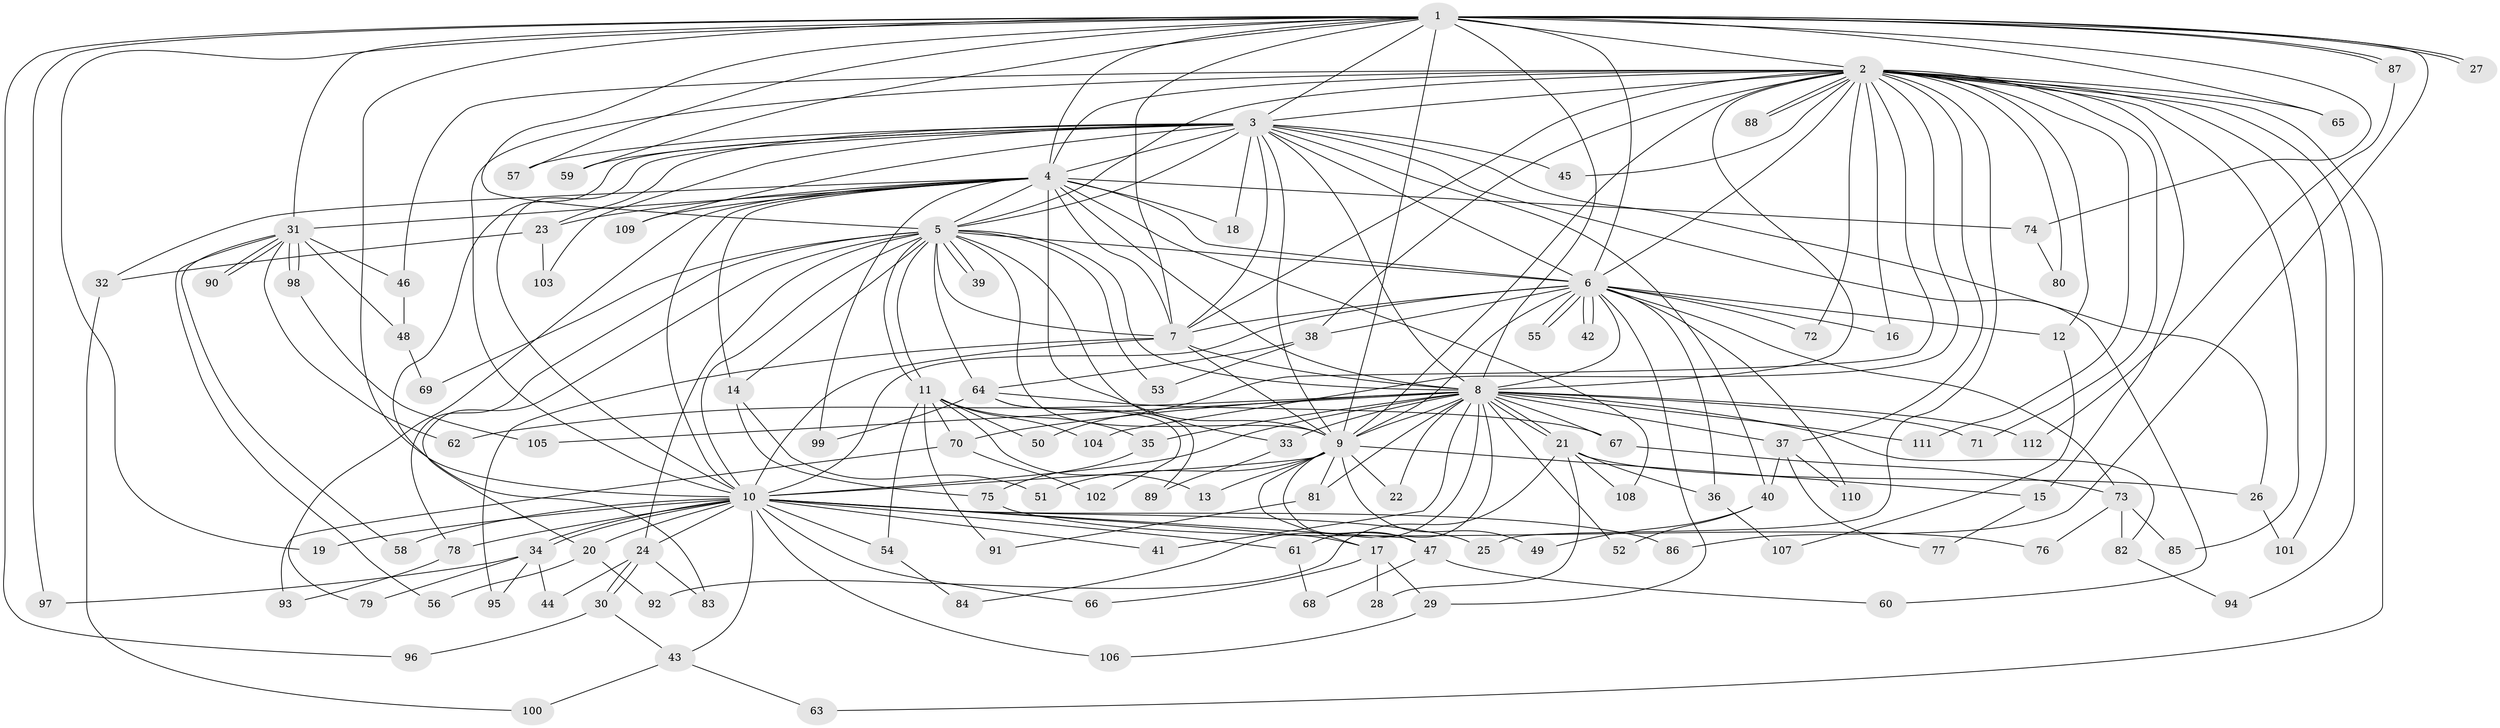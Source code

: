 // Generated by graph-tools (version 1.1) at 2025/25/03/09/25 03:25:46]
// undirected, 112 vertices, 249 edges
graph export_dot {
graph [start="1"]
  node [color=gray90,style=filled];
  1;
  2;
  3;
  4;
  5;
  6;
  7;
  8;
  9;
  10;
  11;
  12;
  13;
  14;
  15;
  16;
  17;
  18;
  19;
  20;
  21;
  22;
  23;
  24;
  25;
  26;
  27;
  28;
  29;
  30;
  31;
  32;
  33;
  34;
  35;
  36;
  37;
  38;
  39;
  40;
  41;
  42;
  43;
  44;
  45;
  46;
  47;
  48;
  49;
  50;
  51;
  52;
  53;
  54;
  55;
  56;
  57;
  58;
  59;
  60;
  61;
  62;
  63;
  64;
  65;
  66;
  67;
  68;
  69;
  70;
  71;
  72;
  73;
  74;
  75;
  76;
  77;
  78;
  79;
  80;
  81;
  82;
  83;
  84;
  85;
  86;
  87;
  88;
  89;
  90;
  91;
  92;
  93;
  94;
  95;
  96;
  97;
  98;
  99;
  100;
  101;
  102;
  103;
  104;
  105;
  106;
  107;
  108;
  109;
  110;
  111;
  112;
  1 -- 2;
  1 -- 3;
  1 -- 4;
  1 -- 5;
  1 -- 6;
  1 -- 7;
  1 -- 8;
  1 -- 9;
  1 -- 10;
  1 -- 19;
  1 -- 27;
  1 -- 27;
  1 -- 31;
  1 -- 57;
  1 -- 59;
  1 -- 65;
  1 -- 74;
  1 -- 86;
  1 -- 87;
  1 -- 87;
  1 -- 96;
  1 -- 97;
  2 -- 3;
  2 -- 4;
  2 -- 5;
  2 -- 6;
  2 -- 7;
  2 -- 8;
  2 -- 9;
  2 -- 10;
  2 -- 12;
  2 -- 15;
  2 -- 16;
  2 -- 25;
  2 -- 37;
  2 -- 38;
  2 -- 45;
  2 -- 46;
  2 -- 50;
  2 -- 63;
  2 -- 65;
  2 -- 71;
  2 -- 72;
  2 -- 80;
  2 -- 85;
  2 -- 88;
  2 -- 88;
  2 -- 94;
  2 -- 101;
  2 -- 104;
  2 -- 111;
  3 -- 4;
  3 -- 5;
  3 -- 6;
  3 -- 7;
  3 -- 8;
  3 -- 9;
  3 -- 10;
  3 -- 18;
  3 -- 23;
  3 -- 26;
  3 -- 40;
  3 -- 45;
  3 -- 57;
  3 -- 59;
  3 -- 60;
  3 -- 83;
  3 -- 103;
  3 -- 109;
  4 -- 5;
  4 -- 6;
  4 -- 7;
  4 -- 8;
  4 -- 9;
  4 -- 10;
  4 -- 14;
  4 -- 18;
  4 -- 23;
  4 -- 31;
  4 -- 32;
  4 -- 74;
  4 -- 79;
  4 -- 99;
  4 -- 108;
  4 -- 109;
  5 -- 6;
  5 -- 7;
  5 -- 8;
  5 -- 9;
  5 -- 10;
  5 -- 11;
  5 -- 11;
  5 -- 14;
  5 -- 20;
  5 -- 24;
  5 -- 33;
  5 -- 39;
  5 -- 39;
  5 -- 53;
  5 -- 64;
  5 -- 69;
  5 -- 78;
  6 -- 7;
  6 -- 8;
  6 -- 9;
  6 -- 10;
  6 -- 12;
  6 -- 16;
  6 -- 29;
  6 -- 36;
  6 -- 38;
  6 -- 42;
  6 -- 42;
  6 -- 55;
  6 -- 55;
  6 -- 72;
  6 -- 73;
  6 -- 110;
  7 -- 8;
  7 -- 9;
  7 -- 10;
  7 -- 95;
  8 -- 9;
  8 -- 10;
  8 -- 21;
  8 -- 21;
  8 -- 22;
  8 -- 33;
  8 -- 35;
  8 -- 37;
  8 -- 41;
  8 -- 52;
  8 -- 61;
  8 -- 62;
  8 -- 67;
  8 -- 70;
  8 -- 71;
  8 -- 81;
  8 -- 82;
  8 -- 84;
  8 -- 105;
  8 -- 111;
  8 -- 112;
  9 -- 10;
  9 -- 13;
  9 -- 15;
  9 -- 17;
  9 -- 22;
  9 -- 47;
  9 -- 49;
  9 -- 51;
  9 -- 81;
  10 -- 17;
  10 -- 19;
  10 -- 20;
  10 -- 24;
  10 -- 25;
  10 -- 34;
  10 -- 34;
  10 -- 41;
  10 -- 43;
  10 -- 47;
  10 -- 54;
  10 -- 58;
  10 -- 61;
  10 -- 66;
  10 -- 78;
  10 -- 86;
  10 -- 106;
  11 -- 13;
  11 -- 35;
  11 -- 50;
  11 -- 54;
  11 -- 70;
  11 -- 91;
  11 -- 104;
  12 -- 107;
  14 -- 51;
  14 -- 75;
  15 -- 77;
  17 -- 28;
  17 -- 29;
  17 -- 66;
  20 -- 56;
  20 -- 92;
  21 -- 26;
  21 -- 28;
  21 -- 36;
  21 -- 92;
  21 -- 108;
  23 -- 32;
  23 -- 103;
  24 -- 30;
  24 -- 30;
  24 -- 44;
  24 -- 83;
  26 -- 101;
  29 -- 106;
  30 -- 43;
  30 -- 96;
  31 -- 46;
  31 -- 48;
  31 -- 56;
  31 -- 58;
  31 -- 62;
  31 -- 90;
  31 -- 90;
  31 -- 98;
  31 -- 98;
  32 -- 100;
  33 -- 89;
  34 -- 44;
  34 -- 79;
  34 -- 95;
  34 -- 97;
  35 -- 75;
  36 -- 107;
  37 -- 40;
  37 -- 77;
  37 -- 110;
  38 -- 53;
  38 -- 64;
  40 -- 49;
  40 -- 52;
  43 -- 63;
  43 -- 100;
  46 -- 48;
  47 -- 60;
  47 -- 68;
  48 -- 69;
  54 -- 84;
  61 -- 68;
  64 -- 67;
  64 -- 89;
  64 -- 99;
  64 -- 102;
  67 -- 73;
  70 -- 93;
  70 -- 102;
  73 -- 76;
  73 -- 82;
  73 -- 85;
  74 -- 80;
  75 -- 76;
  78 -- 93;
  81 -- 91;
  82 -- 94;
  87 -- 112;
  98 -- 105;
}
